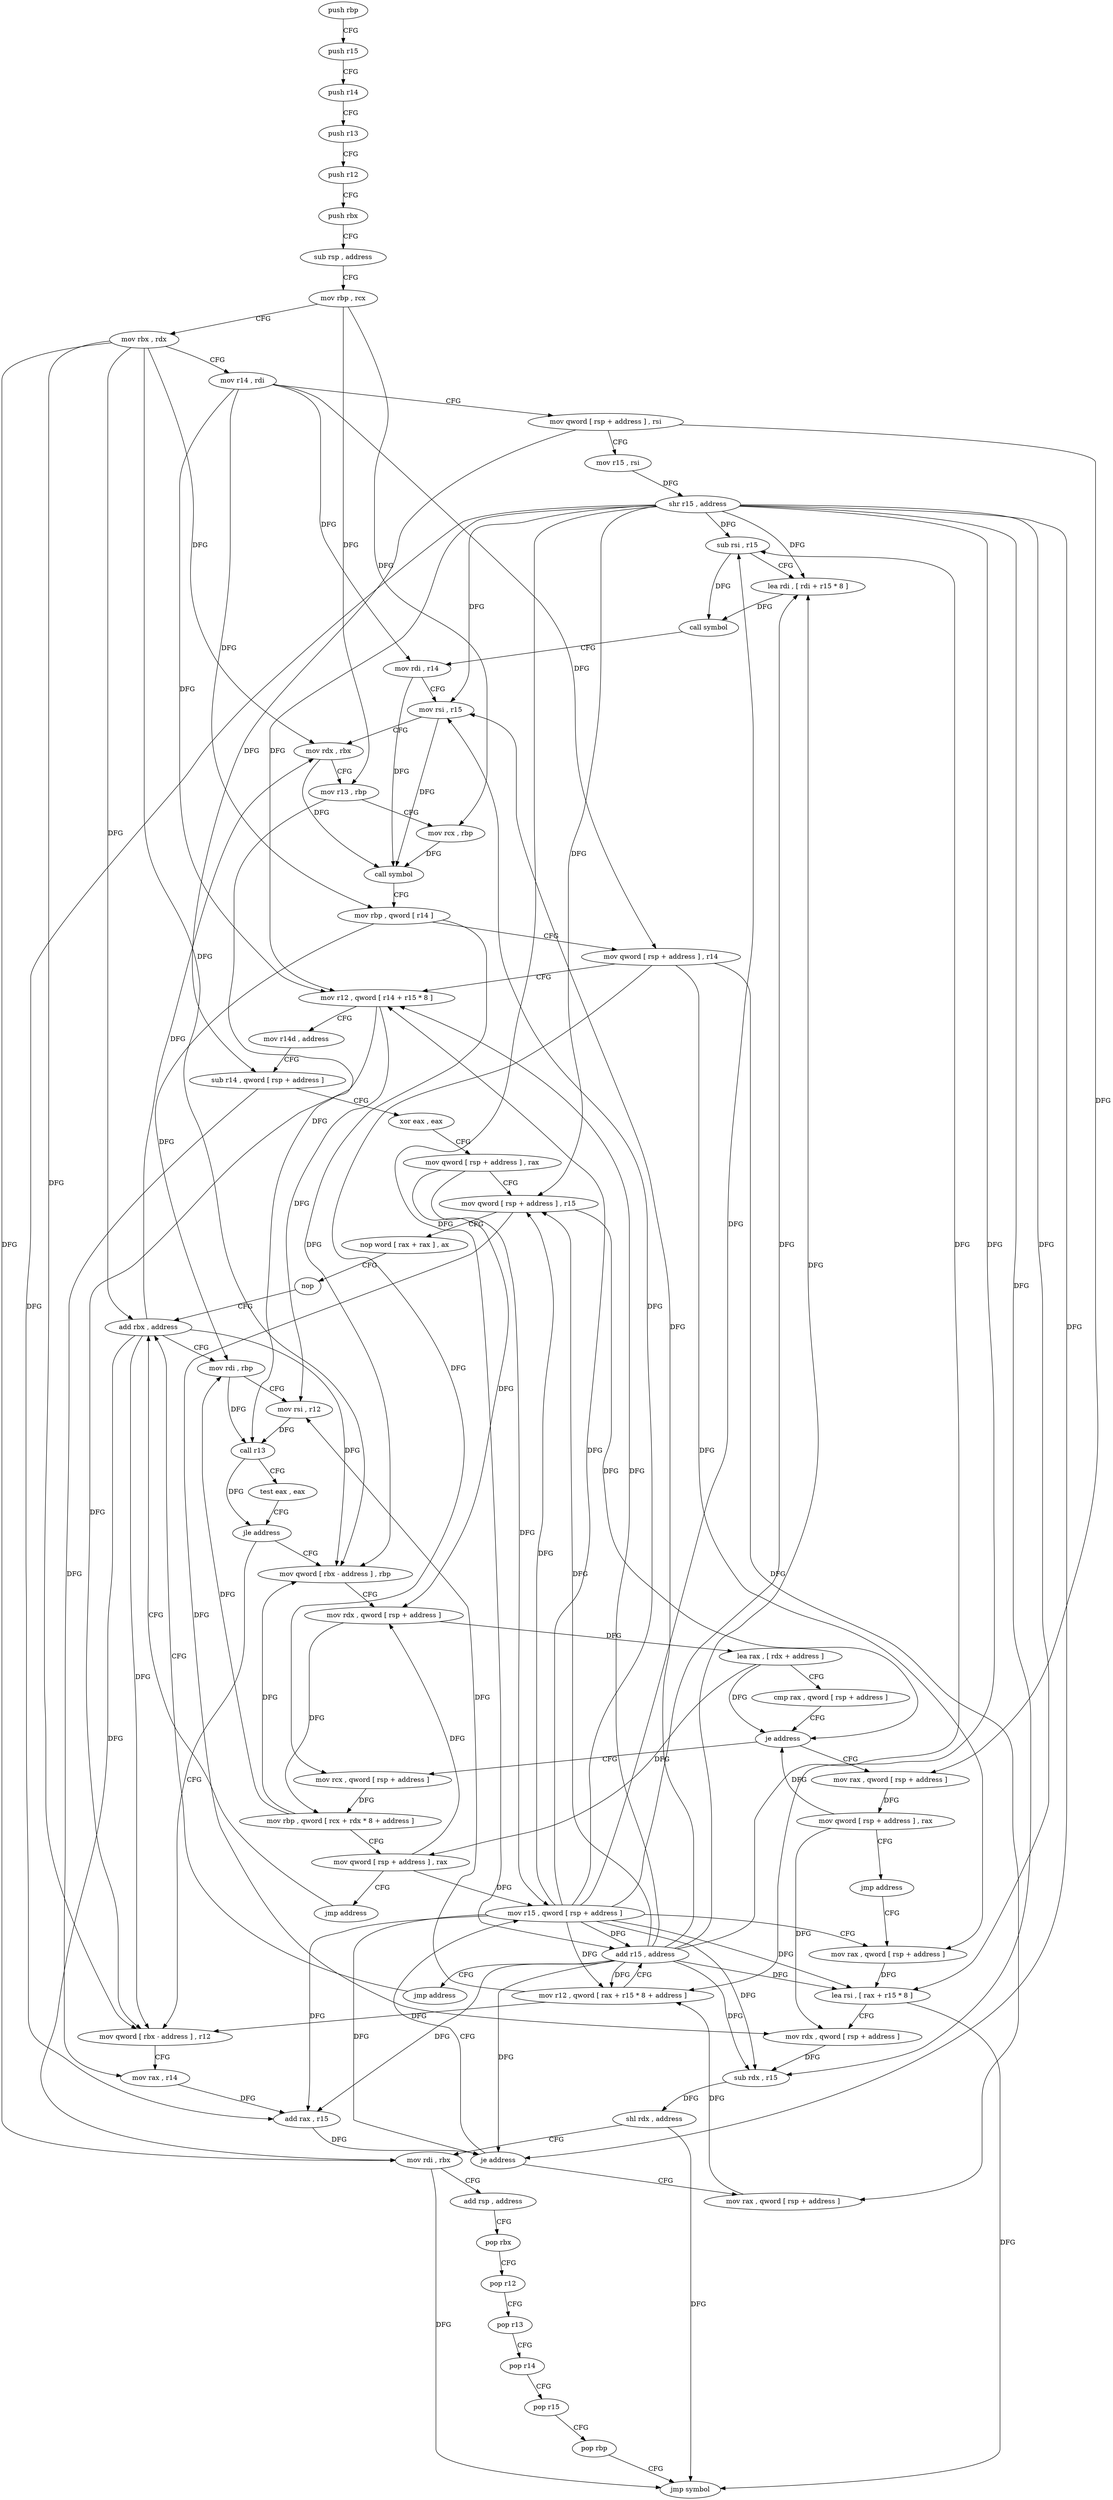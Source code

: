digraph "func" {
"4253296" [label = "push rbp" ]
"4253297" [label = "push r15" ]
"4253299" [label = "push r14" ]
"4253301" [label = "push r13" ]
"4253303" [label = "push r12" ]
"4253305" [label = "push rbx" ]
"4253306" [label = "sub rsp , address" ]
"4253310" [label = "mov rbp , rcx" ]
"4253313" [label = "mov rbx , rdx" ]
"4253316" [label = "mov r14 , rdi" ]
"4253319" [label = "mov qword [ rsp + address ] , rsi" ]
"4253324" [label = "mov r15 , rsi" ]
"4253327" [label = "shr r15 , address" ]
"4253330" [label = "sub rsi , r15" ]
"4253333" [label = "lea rdi , [ rdi + r15 * 8 ]" ]
"4253337" [label = "call symbol" ]
"4253342" [label = "mov rdi , r14" ]
"4253345" [label = "mov rsi , r15" ]
"4253348" [label = "mov rdx , rbx" ]
"4253351" [label = "mov r13 , rbp" ]
"4253354" [label = "mov rcx , rbp" ]
"4253357" [label = "call symbol" ]
"4253362" [label = "mov rbp , qword [ r14 ]" ]
"4253365" [label = "mov qword [ rsp + address ] , r14" ]
"4253370" [label = "mov r12 , qword [ r14 + r15 * 8 ]" ]
"4253374" [label = "mov r14d , address" ]
"4253380" [label = "sub r14 , qword [ rsp + address ]" ]
"4253385" [label = "xor eax , eax" ]
"4253387" [label = "mov qword [ rsp + address ] , rax" ]
"4253392" [label = "mov qword [ rsp + address ] , r15" ]
"4253397" [label = "nop word [ rax + rax ] , ax" ]
"4253407" [label = "nop" ]
"4253408" [label = "add rbx , address" ]
"4253453" [label = "mov qword [ rbx - address ] , rbp" ]
"4253457" [label = "mov rdx , qword [ rsp + address ]" ]
"4253462" [label = "lea rax , [ rdx + address ]" ]
"4253466" [label = "cmp rax , qword [ rsp + address ]" ]
"4253471" [label = "je address" ]
"4253538" [label = "mov rax , qword [ rsp + address ]" ]
"4253473" [label = "mov rcx , qword [ rsp + address ]" ]
"4253425" [label = "mov qword [ rbx - address ] , r12" ]
"4253429" [label = "mov rax , r14" ]
"4253432" [label = "add rax , r15" ]
"4253435" [label = "je address" ]
"4253490" [label = "mov r15 , qword [ rsp + address ]" ]
"4253437" [label = "mov rax , qword [ rsp + address ]" ]
"4253543" [label = "mov qword [ rsp + address ] , rax" ]
"4253548" [label = "jmp address" ]
"4253495" [label = "mov rax , qword [ rsp + address ]" ]
"4253478" [label = "mov rbp , qword [ rcx + rdx * 8 + address ]" ]
"4253483" [label = "mov qword [ rsp + address ] , rax" ]
"4253488" [label = "jmp address" ]
"4253442" [label = "mov r12 , qword [ rax + r15 * 8 + address ]" ]
"4253447" [label = "add r15 , address" ]
"4253451" [label = "jmp address" ]
"4253500" [label = "lea rsi , [ rax + r15 * 8 ]" ]
"4253504" [label = "mov rdx , qword [ rsp + address ]" ]
"4253509" [label = "sub rdx , r15" ]
"4253512" [label = "shl rdx , address" ]
"4253516" [label = "mov rdi , rbx" ]
"4253519" [label = "add rsp , address" ]
"4253523" [label = "pop rbx" ]
"4253524" [label = "pop r12" ]
"4253526" [label = "pop r13" ]
"4253528" [label = "pop r14" ]
"4253530" [label = "pop r15" ]
"4253532" [label = "pop rbp" ]
"4253533" [label = "jmp symbol" ]
"4253412" [label = "mov rdi , rbp" ]
"4253415" [label = "mov rsi , r12" ]
"4253418" [label = "call r13" ]
"4253421" [label = "test eax , eax" ]
"4253423" [label = "jle address" ]
"4253296" -> "4253297" [ label = "CFG" ]
"4253297" -> "4253299" [ label = "CFG" ]
"4253299" -> "4253301" [ label = "CFG" ]
"4253301" -> "4253303" [ label = "CFG" ]
"4253303" -> "4253305" [ label = "CFG" ]
"4253305" -> "4253306" [ label = "CFG" ]
"4253306" -> "4253310" [ label = "CFG" ]
"4253310" -> "4253313" [ label = "CFG" ]
"4253310" -> "4253351" [ label = "DFG" ]
"4253310" -> "4253354" [ label = "DFG" ]
"4253313" -> "4253316" [ label = "CFG" ]
"4253313" -> "4253348" [ label = "DFG" ]
"4253313" -> "4253408" [ label = "DFG" ]
"4253313" -> "4253453" [ label = "DFG" ]
"4253313" -> "4253425" [ label = "DFG" ]
"4253313" -> "4253516" [ label = "DFG" ]
"4253316" -> "4253319" [ label = "CFG" ]
"4253316" -> "4253342" [ label = "DFG" ]
"4253316" -> "4253362" [ label = "DFG" ]
"4253316" -> "4253365" [ label = "DFG" ]
"4253316" -> "4253370" [ label = "DFG" ]
"4253319" -> "4253324" [ label = "CFG" ]
"4253319" -> "4253380" [ label = "DFG" ]
"4253319" -> "4253538" [ label = "DFG" ]
"4253324" -> "4253327" [ label = "DFG" ]
"4253327" -> "4253330" [ label = "DFG" ]
"4253327" -> "4253333" [ label = "DFG" ]
"4253327" -> "4253345" [ label = "DFG" ]
"4253327" -> "4253370" [ label = "DFG" ]
"4253327" -> "4253392" [ label = "DFG" ]
"4253327" -> "4253432" [ label = "DFG" ]
"4253327" -> "4253435" [ label = "DFG" ]
"4253327" -> "4253442" [ label = "DFG" ]
"4253327" -> "4253447" [ label = "DFG" ]
"4253327" -> "4253500" [ label = "DFG" ]
"4253327" -> "4253509" [ label = "DFG" ]
"4253330" -> "4253333" [ label = "CFG" ]
"4253330" -> "4253337" [ label = "DFG" ]
"4253333" -> "4253337" [ label = "DFG" ]
"4253337" -> "4253342" [ label = "CFG" ]
"4253342" -> "4253345" [ label = "CFG" ]
"4253342" -> "4253357" [ label = "DFG" ]
"4253345" -> "4253348" [ label = "CFG" ]
"4253345" -> "4253357" [ label = "DFG" ]
"4253348" -> "4253351" [ label = "CFG" ]
"4253348" -> "4253357" [ label = "DFG" ]
"4253351" -> "4253354" [ label = "CFG" ]
"4253351" -> "4253418" [ label = "DFG" ]
"4253354" -> "4253357" [ label = "DFG" ]
"4253357" -> "4253362" [ label = "CFG" ]
"4253362" -> "4253365" [ label = "CFG" ]
"4253362" -> "4253412" [ label = "DFG" ]
"4253362" -> "4253453" [ label = "DFG" ]
"4253365" -> "4253370" [ label = "CFG" ]
"4253365" -> "4253473" [ label = "DFG" ]
"4253365" -> "4253437" [ label = "DFG" ]
"4253365" -> "4253495" [ label = "DFG" ]
"4253370" -> "4253374" [ label = "CFG" ]
"4253370" -> "4253415" [ label = "DFG" ]
"4253370" -> "4253425" [ label = "DFG" ]
"4253374" -> "4253380" [ label = "CFG" ]
"4253380" -> "4253385" [ label = "CFG" ]
"4253380" -> "4253429" [ label = "DFG" ]
"4253385" -> "4253387" [ label = "CFG" ]
"4253387" -> "4253392" [ label = "CFG" ]
"4253387" -> "4253457" [ label = "DFG" ]
"4253387" -> "4253490" [ label = "DFG" ]
"4253392" -> "4253397" [ label = "CFG" ]
"4253392" -> "4253471" [ label = "DFG" ]
"4253392" -> "4253504" [ label = "DFG" ]
"4253397" -> "4253407" [ label = "CFG" ]
"4253407" -> "4253408" [ label = "CFG" ]
"4253408" -> "4253412" [ label = "CFG" ]
"4253408" -> "4253348" [ label = "DFG" ]
"4253408" -> "4253453" [ label = "DFG" ]
"4253408" -> "4253425" [ label = "DFG" ]
"4253408" -> "4253516" [ label = "DFG" ]
"4253453" -> "4253457" [ label = "CFG" ]
"4253457" -> "4253462" [ label = "DFG" ]
"4253457" -> "4253478" [ label = "DFG" ]
"4253462" -> "4253466" [ label = "CFG" ]
"4253462" -> "4253471" [ label = "DFG" ]
"4253462" -> "4253483" [ label = "DFG" ]
"4253466" -> "4253471" [ label = "CFG" ]
"4253471" -> "4253538" [ label = "CFG" ]
"4253471" -> "4253473" [ label = "CFG" ]
"4253538" -> "4253543" [ label = "DFG" ]
"4253473" -> "4253478" [ label = "DFG" ]
"4253425" -> "4253429" [ label = "CFG" ]
"4253429" -> "4253432" [ label = "DFG" ]
"4253432" -> "4253435" [ label = "DFG" ]
"4253435" -> "4253490" [ label = "CFG" ]
"4253435" -> "4253437" [ label = "CFG" ]
"4253490" -> "4253495" [ label = "CFG" ]
"4253490" -> "4253330" [ label = "DFG" ]
"4253490" -> "4253333" [ label = "DFG" ]
"4253490" -> "4253345" [ label = "DFG" ]
"4253490" -> "4253370" [ label = "DFG" ]
"4253490" -> "4253392" [ label = "DFG" ]
"4253490" -> "4253432" [ label = "DFG" ]
"4253490" -> "4253435" [ label = "DFG" ]
"4253490" -> "4253442" [ label = "DFG" ]
"4253490" -> "4253447" [ label = "DFG" ]
"4253490" -> "4253500" [ label = "DFG" ]
"4253490" -> "4253509" [ label = "DFG" ]
"4253437" -> "4253442" [ label = "DFG" ]
"4253543" -> "4253548" [ label = "CFG" ]
"4253543" -> "4253471" [ label = "DFG" ]
"4253543" -> "4253504" [ label = "DFG" ]
"4253548" -> "4253495" [ label = "CFG" ]
"4253495" -> "4253500" [ label = "DFG" ]
"4253478" -> "4253483" [ label = "CFG" ]
"4253478" -> "4253412" [ label = "DFG" ]
"4253478" -> "4253453" [ label = "DFG" ]
"4253483" -> "4253488" [ label = "CFG" ]
"4253483" -> "4253457" [ label = "DFG" ]
"4253483" -> "4253490" [ label = "DFG" ]
"4253488" -> "4253408" [ label = "CFG" ]
"4253442" -> "4253447" [ label = "CFG" ]
"4253442" -> "4253415" [ label = "DFG" ]
"4253442" -> "4253425" [ label = "DFG" ]
"4253447" -> "4253451" [ label = "CFG" ]
"4253447" -> "4253330" [ label = "DFG" ]
"4253447" -> "4253333" [ label = "DFG" ]
"4253447" -> "4253345" [ label = "DFG" ]
"4253447" -> "4253370" [ label = "DFG" ]
"4253447" -> "4253392" [ label = "DFG" ]
"4253447" -> "4253432" [ label = "DFG" ]
"4253447" -> "4253435" [ label = "DFG" ]
"4253447" -> "4253442" [ label = "DFG" ]
"4253447" -> "4253500" [ label = "DFG" ]
"4253447" -> "4253509" [ label = "DFG" ]
"4253451" -> "4253408" [ label = "CFG" ]
"4253500" -> "4253504" [ label = "CFG" ]
"4253500" -> "4253533" [ label = "DFG" ]
"4253504" -> "4253509" [ label = "DFG" ]
"4253509" -> "4253512" [ label = "DFG" ]
"4253512" -> "4253516" [ label = "CFG" ]
"4253512" -> "4253533" [ label = "DFG" ]
"4253516" -> "4253519" [ label = "CFG" ]
"4253516" -> "4253533" [ label = "DFG" ]
"4253519" -> "4253523" [ label = "CFG" ]
"4253523" -> "4253524" [ label = "CFG" ]
"4253524" -> "4253526" [ label = "CFG" ]
"4253526" -> "4253528" [ label = "CFG" ]
"4253528" -> "4253530" [ label = "CFG" ]
"4253530" -> "4253532" [ label = "CFG" ]
"4253532" -> "4253533" [ label = "CFG" ]
"4253412" -> "4253415" [ label = "CFG" ]
"4253412" -> "4253418" [ label = "DFG" ]
"4253415" -> "4253418" [ label = "DFG" ]
"4253418" -> "4253421" [ label = "CFG" ]
"4253418" -> "4253423" [ label = "DFG" ]
"4253421" -> "4253423" [ label = "CFG" ]
"4253423" -> "4253453" [ label = "CFG" ]
"4253423" -> "4253425" [ label = "CFG" ]
}
